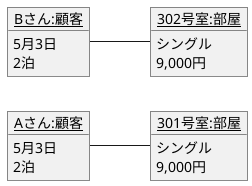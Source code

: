 @startuml
left to right direction
object "<u>Aさん:顧客</u>" as A{
5月3日
2泊
}
object "<u>Bさん:顧客</u>" as B{
5月3日
2泊
}
object "<u>301号室:部屋</u>" as r1{
シングル
9,000円
}
object "<u>302号室:部屋</u>" as r2{
シングル
9,000円
}
A -- r1
B -- r2
@enduml